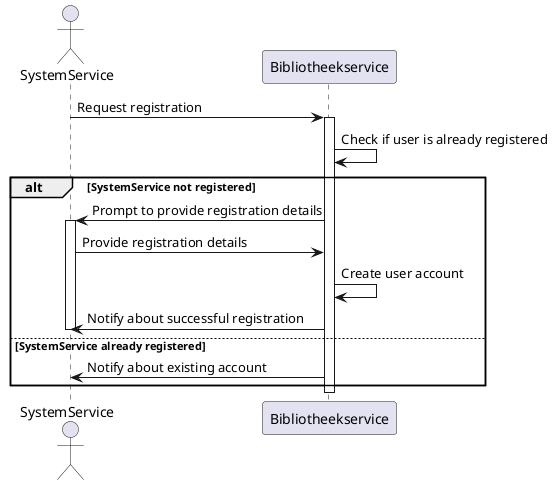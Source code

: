 @startuml
actor SystemService
participant "Bibliotheekservice" as BibService

SystemService -> BibService: Request registration
activate BibService
BibService -> BibService: Check if user is already registered
alt SystemService not registered
  BibService -> SystemService: Prompt to provide registration details
  activate SystemService
  SystemService -> BibService: Provide registration details
  BibService -> BibService: Create user account
  BibService -> SystemService: Notify about successful registration
  deactivate SystemService
else SystemService already registered
  BibService -> SystemService: Notify about existing account
end
deactivate BibService
@enduml